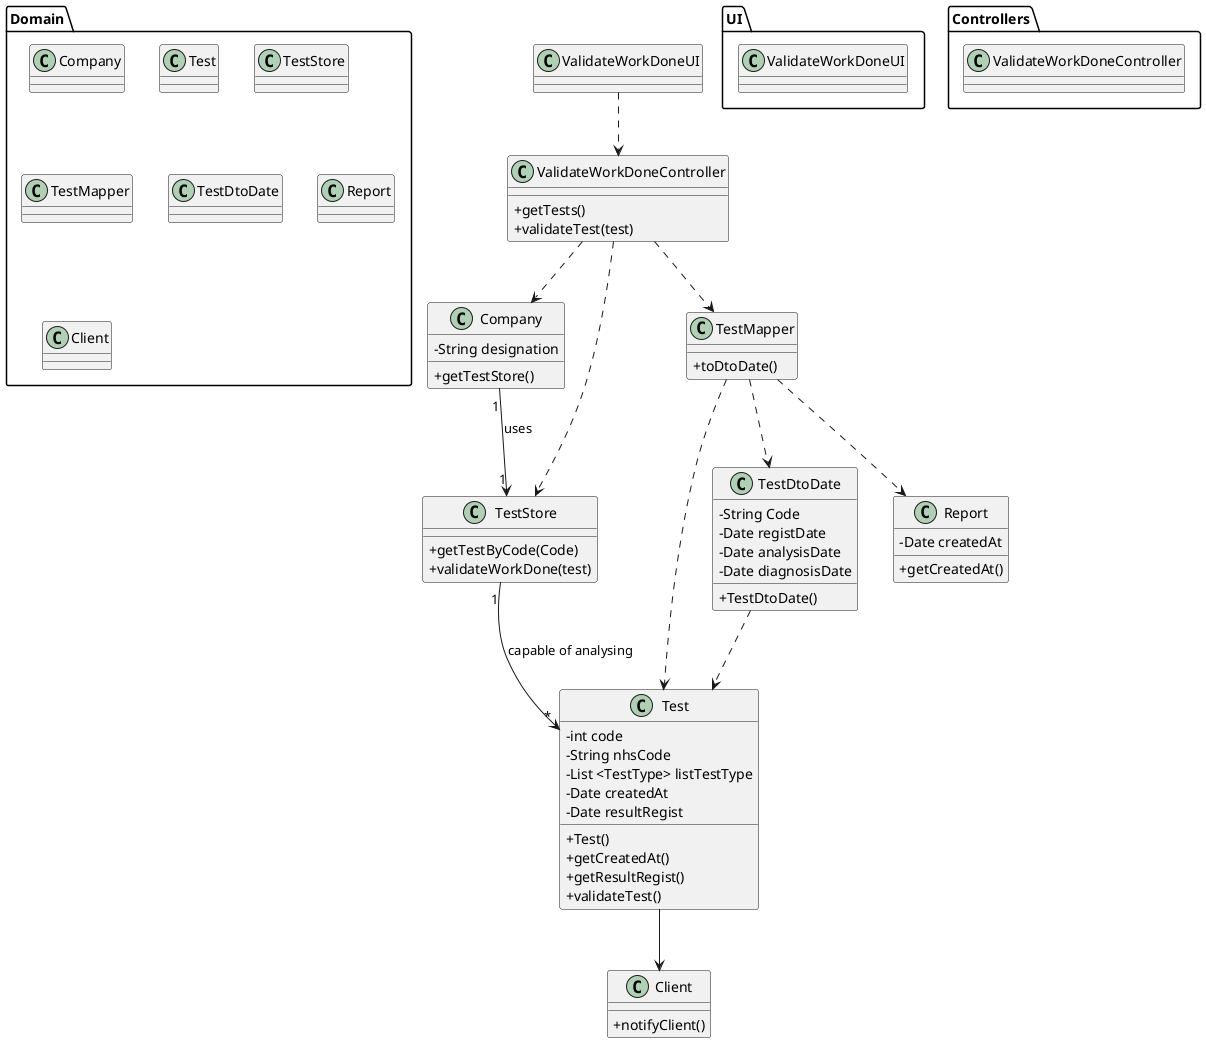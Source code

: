 @startuml
skinparam classAttributeIconSize 0
package UI  {
  class ValidateWorkDoneUI
}

package Controllers {
  class ValidateWorkDoneController
}

package Domain {
  class Company
  class Test
  class TestStore
  class TestMapper
  class TestDtoDate
  class Report
  class Client
}

class Company
{
  -String designation
  +getTestStore()
}


class Test {
  -int code
  -String nhsCode
  -List <TestType> listTestType
  -Date createdAt
  -Date resultRegist
  +Test()
  +getCreatedAt()
  +getResultRegist()
  +validateTest()
}

class TestStore {
  +getTestByCode(Code)
  +validateWorkDone(test)
}


class ValidateWorkDoneController {
  +getTests()
  +validateTest(test)
}

class ValidateWorkDoneUI {

}

class TestMapper {
   +toDtoDate()
}

class TestDtoDate {
  -String Code
  -Date registDate
  -Date analysisDate
  -Date diagnosisDate
  +TestDtoDate()
}
class Report {
  -Date createdAt
  +getCreatedAt()
}

class Client {
  +notifyClient()
}


ValidateWorkDoneUI ..> ValidateWorkDoneController
ValidateWorkDoneController ..> TestStore
ValidateWorkDoneController ..> Company
ValidateWorkDoneController ..> TestMapper
TestMapper ..> Test
TestMapper ..> TestDtoDate
TestMapper ..> Report
TestDtoDate ..> Test
Test --> Client
TestStore "1" --> "*" Test : capable of analysing
Company "1" --> "1" TestStore : uses
@enduml